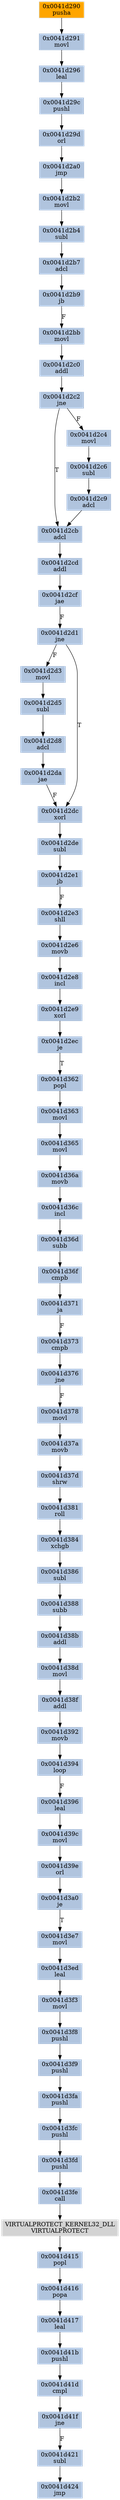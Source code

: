 strict digraph G {
	graph [bgcolor=transparent,
		name=G
	];
	node [color=lightsteelblue,
		fillcolor=lightsteelblue,
		shape=rectangle,
		style=filled
	];
	"0x0041d2b7"	[label="0x0041d2b7
adcl"];
	"0x0041d2b9"	[label="0x0041d2b9
jb"];
	"0x0041d2b7" -> "0x0041d2b9"	[color="#000000"];
	"0x0041d2bb"	[label="0x0041d2bb
movl"];
	"0x0041d2b9" -> "0x0041d2bb"	[color="#000000",
		label=F];
	"0x0041d2b4"	[label="0x0041d2b4
subl"];
	"0x0041d2b4" -> "0x0041d2b7"	[color="#000000"];
	"0x0041d378"	[label="0x0041d378
movl"];
	"0x0041d37a"	[label="0x0041d37a
movb"];
	"0x0041d378" -> "0x0041d37a"	[color="#000000"];
	"0x0041d376"	[label="0x0041d376
jne"];
	"0x0041d376" -> "0x0041d378"	[color="#000000",
		label=F];
	"0x0041d2ec"	[label="0x0041d2ec
je"];
	"0x0041d362"	[label="0x0041d362
popl"];
	"0x0041d2ec" -> "0x0041d362"	[color="#000000",
		label=T];
	"0x0041d37d"	[label="0x0041d37d
shrw"];
	"0x0041d381"	[label="0x0041d381
roll"];
	"0x0041d37d" -> "0x0041d381"	[color="#000000"];
	"0x0041d392"	[label="0x0041d392
movb"];
	"0x0041d394"	[label="0x0041d394
loop"];
	"0x0041d392" -> "0x0041d394"	[color="#000000"];
	"0x0041d38d"	[label="0x0041d38d
movl"];
	"0x0041d38f"	[label="0x0041d38f
addl"];
	"0x0041d38d" -> "0x0041d38f"	[color="#000000"];
	"0x0041d373"	[label="0x0041d373
cmpb"];
	"0x0041d373" -> "0x0041d376"	[color="#000000"];
	"0x0041d2d3"	[label="0x0041d2d3
movl"];
	"0x0041d2d5"	[label="0x0041d2d5
subl"];
	"0x0041d2d3" -> "0x0041d2d5"	[color="#000000"];
	"0x0041d3f3"	[label="0x0041d3f3
movl"];
	"0x0041d3f8"	[label="0x0041d3f8
pushl"];
	"0x0041d3f3" -> "0x0041d3f8"	[color="#000000"];
	"0x0041d416"	[label="0x0041d416
popa"];
	"0x0041d417"	[label="0x0041d417
leal"];
	"0x0041d416" -> "0x0041d417"	[color="#000000"];
	"0x0041d3fc"	[label="0x0041d3fc
pushl"];
	"0x0041d3fd"	[label="0x0041d3fd
pushl"];
	"0x0041d3fc" -> "0x0041d3fd"	[color="#000000"];
	"0x0041d3ed"	[label="0x0041d3ed
leal"];
	"0x0041d3ed" -> "0x0041d3f3"	[color="#000000"];
	"0x0041d384"	[label="0x0041d384
xchgb"];
	"0x0041d381" -> "0x0041d384"	[color="#000000"];
	"0x0041d2cb"	[label="0x0041d2cb
adcl"];
	"0x0041d2cd"	[label="0x0041d2cd
addl"];
	"0x0041d2cb" -> "0x0041d2cd"	[color="#000000"];
	"0x0041d36a"	[label="0x0041d36a
movb"];
	"0x0041d36c"	[label="0x0041d36c
incl"];
	"0x0041d36a" -> "0x0041d36c"	[color="#000000"];
	"0x0041d2cf"	[label="0x0041d2cf
jae"];
	"0x0041d2cd" -> "0x0041d2cf"	[color="#000000"];
	"0x0041d39e"	[label="0x0041d39e
orl"];
	"0x0041d3a0"	[label="0x0041d3a0
je"];
	"0x0041d39e" -> "0x0041d3a0"	[color="#000000"];
	"0x0041d3e7"	[label="0x0041d3e7
movl"];
	"0x0041d3a0" -> "0x0041d3e7"	[color="#000000",
		label=T];
	"0x0041d2da"	[label="0x0041d2da
jae"];
	"0x0041d2dc"	[label="0x0041d2dc
xorl"];
	"0x0041d2da" -> "0x0041d2dc"	[color="#000000",
		label=F];
	"0x0041d3f9"	[label="0x0041d3f9
pushl"];
	"0x0041d3f8" -> "0x0041d3f9"	[color="#000000"];
	"0x0041d2c6"	[label="0x0041d2c6
subl"];
	"0x0041d2c9"	[label="0x0041d2c9
adcl"];
	"0x0041d2c6" -> "0x0041d2c9"	[color="#000000"];
	"0x0041d3fa"	[label="0x0041d3fa
pushl"];
	"0x0041d3fa" -> "0x0041d3fc"	[color="#000000"];
	"0x0041d296"	[label="0x0041d296
leal"];
	"0x0041d29c"	[label="0x0041d29c
pushl"];
	"0x0041d296" -> "0x0041d29c"	[color="#000000"];
	"0x0041d421"	[label="0x0041d421
subl"];
	"0x0041d424"	[label="0x0041d424
jmp"];
	"0x0041d421" -> "0x0041d424"	[color="#000000"];
	"0x0041d41f"	[label="0x0041d41f
jne"];
	"0x0041d41f" -> "0x0041d421"	[color="#000000",
		label=F];
	"0x0041d41b"	[label="0x0041d41b
pushl"];
	"0x0041d417" -> "0x0041d41b"	[color="#000000"];
	"0x0041d365"	[label="0x0041d365
movl"];
	"0x0041d365" -> "0x0041d36a"	[color="#000000"];
	"0x0041d2e8"	[label="0x0041d2e8
incl"];
	"0x0041d2e9"	[label="0x0041d2e9
xorl"];
	"0x0041d2e8" -> "0x0041d2e9"	[color="#000000"];
	"0x0041d29d"	[label="0x0041d29d
orl"];
	"0x0041d2a0"	[label="0x0041d2a0
jmp"];
	"0x0041d29d" -> "0x0041d2a0"	[color="#000000"];
	"0x0041d37a" -> "0x0041d37d"	[color="#000000"];
	"0x0041d386"	[label="0x0041d386
subl"];
	"0x0041d384" -> "0x0041d386"	[color="#000000"];
	"0x0041d2c0"	[label="0x0041d2c0
addl"];
	"0x0041d2c2"	[label="0x0041d2c2
jne"];
	"0x0041d2c0" -> "0x0041d2c2"	[color="#000000"];
	"0x0041d38f" -> "0x0041d392"	[color="#000000"];
	"0x0041d2c2" -> "0x0041d2cb"	[color="#000000",
		label=T];
	"0x0041d2c4"	[label="0x0041d2c4
movl"];
	"0x0041d2c2" -> "0x0041d2c4"	[color="#000000",
		label=F];
	"0x0041d388"	[label="0x0041d388
subb"];
	"0x0041d386" -> "0x0041d388"	[color="#000000"];
	"0x0041d2de"	[label="0x0041d2de
subl"];
	"0x0041d2dc" -> "0x0041d2de"	[color="#000000"];
	"0x0041d371"	[label="0x0041d371
ja"];
	"0x0041d371" -> "0x0041d373"	[color="#000000",
		label=F];
	"0x0041d2e6"	[label="0x0041d2e6
movb"];
	"0x0041d2e6" -> "0x0041d2e8"	[color="#000000"];
	"0x0041d41d"	[label="0x0041d41d
cmpl"];
	"0x0041d41d" -> "0x0041d41f"	[color="#000000"];
	"0x0041d2e1"	[label="0x0041d2e1
jb"];
	"0x0041d2e3"	[label="0x0041d2e3
shll"];
	"0x0041d2e1" -> "0x0041d2e3"	[color="#000000",
		label=F];
	"0x0041d3f9" -> "0x0041d3fa"	[color="#000000"];
	"0x0041d2b2"	[label="0x0041d2b2
movl"];
	"0x0041d2b2" -> "0x0041d2b4"	[color="#000000"];
	"0x0041d2bb" -> "0x0041d2c0"	[color="#000000"];
	"0x0041d3fe"	[label="0x0041d3fe
call"];
	VIRTUALPROTECT_KERNEL32_DLL	[color=lightgrey,
		fillcolor=lightgrey,
		label="VIRTUALPROTECT_KERNEL32_DLL
VIRTUALPROTECT"];
	"0x0041d3fe" -> VIRTUALPROTECT_KERNEL32_DLL	[color="#000000"];
	"0x0041d29c" -> "0x0041d29d"	[color="#000000"];
	"0x0041d38b"	[label="0x0041d38b
addl"];
	"0x0041d38b" -> "0x0041d38d"	[color="#000000"];
	"0x0041d2c9" -> "0x0041d2cb"	[color="#000000"];
	"0x0041d415"	[label="0x0041d415
popl"];
	VIRTUALPROTECT_KERNEL32_DLL -> "0x0041d415"	[color="#000000"];
	"0x0041d3e7" -> "0x0041d3ed"	[color="#000000"];
	"0x0041d36d"	[label="0x0041d36d
subb"];
	"0x0041d36c" -> "0x0041d36d"	[color="#000000"];
	"0x0041d396"	[label="0x0041d396
leal"];
	"0x0041d394" -> "0x0041d396"	[color="#000000",
		label=F];
	"0x0041d41b" -> "0x0041d41d"	[color="#000000"];
	"0x0041d363"	[label="0x0041d363
movl"];
	"0x0041d362" -> "0x0041d363"	[color="#000000"];
	"0x0041d291"	[label="0x0041d291
movl"];
	"0x0041d291" -> "0x0041d296"	[color="#000000"];
	"0x0041d2c4" -> "0x0041d2c6"	[color="#000000"];
	"0x0041d2de" -> "0x0041d2e1"	[color="#000000"];
	"0x0041d2a0" -> "0x0041d2b2"	[color="#000000"];
	"0x0041d388" -> "0x0041d38b"	[color="#000000"];
	"0x0041d36f"	[label="0x0041d36f
cmpb"];
	"0x0041d36d" -> "0x0041d36f"	[color="#000000"];
	"0x0041d39c"	[label="0x0041d39c
movl"];
	"0x0041d39c" -> "0x0041d39e"	[color="#000000"];
	"0x0041d2d8"	[label="0x0041d2d8
adcl"];
	"0x0041d2d5" -> "0x0041d2d8"	[color="#000000"];
	"0x0041d2d1"	[label="0x0041d2d1
jne"];
	"0x0041d2cf" -> "0x0041d2d1"	[color="#000000",
		label=F];
	"0x0041d3fd" -> "0x0041d3fe"	[color="#000000"];
	"0x0041d290"	[color=lightgrey,
		fillcolor=orange,
		label="0x0041d290
pusha"];
	"0x0041d290" -> "0x0041d291"	[color="#000000"];
	"0x0041d415" -> "0x0041d416"	[color="#000000"];
	"0x0041d2d8" -> "0x0041d2da"	[color="#000000"];
	"0x0041d2d1" -> "0x0041d2d3"	[color="#000000",
		label=F];
	"0x0041d2d1" -> "0x0041d2dc"	[color="#000000",
		label=T];
	"0x0041d2e9" -> "0x0041d2ec"	[color="#000000"];
	"0x0041d2e3" -> "0x0041d2e6"	[color="#000000"];
	"0x0041d36f" -> "0x0041d371"	[color="#000000"];
	"0x0041d396" -> "0x0041d39c"	[color="#000000"];
	"0x0041d363" -> "0x0041d365"	[color="#000000"];
}
